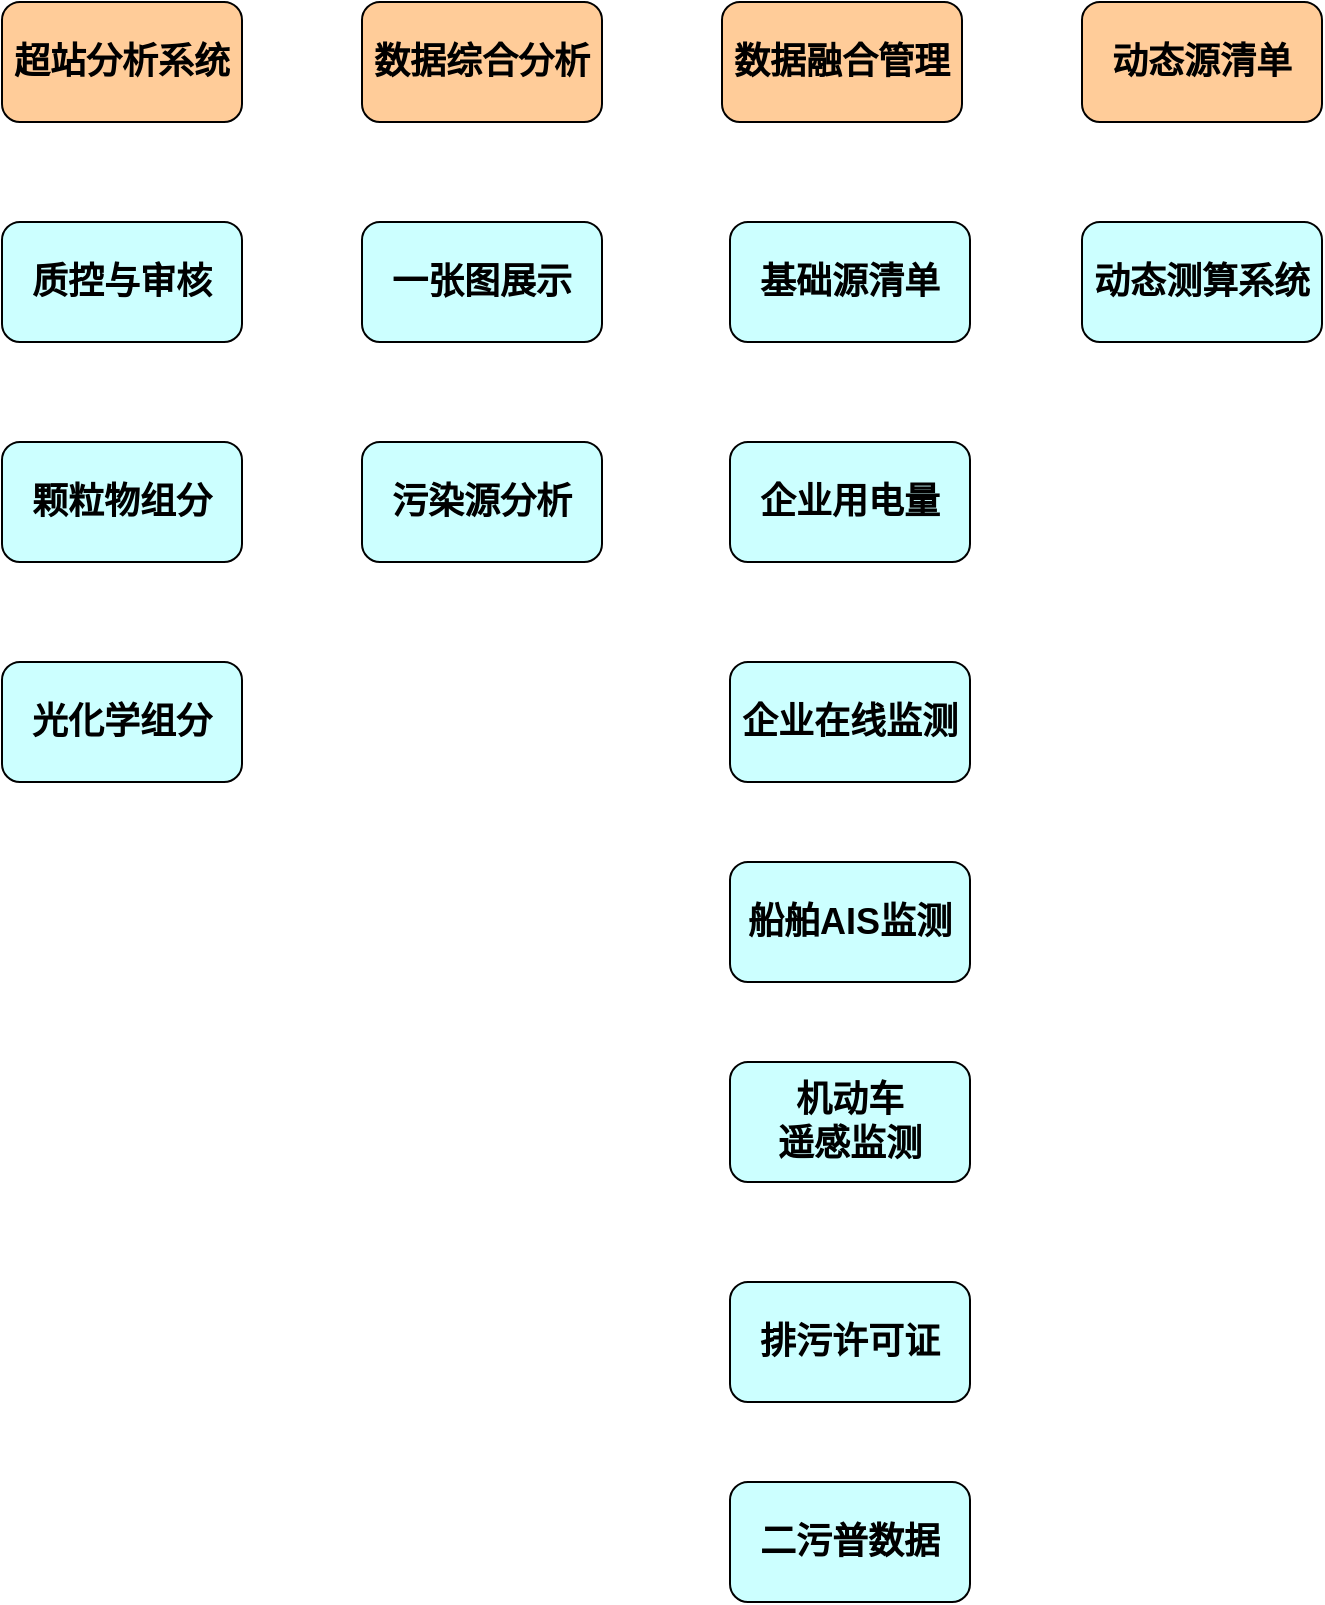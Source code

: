 <mxfile version="13.10.8" type="github">
  <diagram id="rMCbQnvQCRs3UhwqFYv3" name="Page-1">
    <mxGraphModel dx="868" dy="425" grid="1" gridSize="10" guides="1" tooltips="1" connect="1" arrows="1" fold="1" page="1" pageScale="1" pageWidth="827" pageHeight="1169" math="0" shadow="0">
      <root>
        <mxCell id="0" />
        <mxCell id="1" parent="0" />
        <mxCell id="J4EbdBOrUZjSkxNKsCpI-1" value="&lt;b&gt;&lt;font style=&quot;font-size: 18px&quot;&gt;数据综合分析&lt;/font&gt;&lt;/b&gt;" style="rounded=1;whiteSpace=wrap;html=1;fillColor=#FFCC99;" vertex="1" parent="1">
          <mxGeometry x="230" y="210" width="120" height="60" as="geometry" />
        </mxCell>
        <mxCell id="J4EbdBOrUZjSkxNKsCpI-2" value="&lt;b&gt;&lt;font style=&quot;font-size: 18px&quot;&gt;超站分析系统&lt;/font&gt;&lt;/b&gt;" style="rounded=1;whiteSpace=wrap;html=1;fillColor=#FFCC99;" vertex="1" parent="1">
          <mxGeometry x="50" y="210" width="120" height="60" as="geometry" />
        </mxCell>
        <mxCell id="J4EbdBOrUZjSkxNKsCpI-3" value="&lt;font style=&quot;font-size: 18px&quot;&gt;&lt;b&gt;数据融合管理&lt;/b&gt;&lt;/font&gt;" style="rounded=1;whiteSpace=wrap;html=1;fillColor=#FFCC99;" vertex="1" parent="1">
          <mxGeometry x="410" y="210" width="120" height="60" as="geometry" />
        </mxCell>
        <mxCell id="J4EbdBOrUZjSkxNKsCpI-4" value="&lt;font style=&quot;font-size: 18px&quot;&gt;&lt;b&gt;动态源清单&lt;/b&gt;&lt;/font&gt;" style="rounded=1;whiteSpace=wrap;html=1;fillColor=#FFCC99;" vertex="1" parent="1">
          <mxGeometry x="590" y="210" width="120" height="60" as="geometry" />
        </mxCell>
        <mxCell id="J4EbdBOrUZjSkxNKsCpI-5" value="&lt;font style=&quot;font-size: 18px&quot;&gt;&lt;b&gt;一张图展示&lt;/b&gt;&lt;/font&gt;" style="rounded=1;whiteSpace=wrap;html=1;fillColor=#CCFFFF;" vertex="1" parent="1">
          <mxGeometry x="230" y="320" width="120" height="60" as="geometry" />
        </mxCell>
        <mxCell id="J4EbdBOrUZjSkxNKsCpI-6" value="&lt;font style=&quot;font-size: 18px&quot;&gt;&lt;b&gt;污染源分析&lt;/b&gt;&lt;/font&gt;" style="rounded=1;whiteSpace=wrap;html=1;fillColor=#CCFFFF;" vertex="1" parent="1">
          <mxGeometry x="230" y="430" width="120" height="60" as="geometry" />
        </mxCell>
        <mxCell id="J4EbdBOrUZjSkxNKsCpI-8" value="&lt;font style=&quot;font-size: 18px&quot;&gt;&lt;b&gt;颗粒物组分&lt;/b&gt;&lt;/font&gt;" style="rounded=1;whiteSpace=wrap;html=1;fillColor=#CCFFFF;" vertex="1" parent="1">
          <mxGeometry x="50" y="430" width="120" height="60" as="geometry" />
        </mxCell>
        <mxCell id="J4EbdBOrUZjSkxNKsCpI-9" value="&lt;font style=&quot;font-size: 18px&quot;&gt;&lt;b&gt;光化学组分&lt;/b&gt;&lt;/font&gt;" style="rounded=1;whiteSpace=wrap;html=1;fillColor=#CCFFFF;" vertex="1" parent="1">
          <mxGeometry x="50" y="540" width="120" height="60" as="geometry" />
        </mxCell>
        <mxCell id="J4EbdBOrUZjSkxNKsCpI-10" value="&lt;b&gt;&lt;font style=&quot;font-size: 18px&quot;&gt;基础源清单&lt;/font&gt;&lt;/b&gt;" style="rounded=1;whiteSpace=wrap;html=1;fillColor=#CCFFFF;" vertex="1" parent="1">
          <mxGeometry x="414" y="320" width="120" height="60" as="geometry" />
        </mxCell>
        <mxCell id="J4EbdBOrUZjSkxNKsCpI-11" value="&lt;font style=&quot;font-size: 18px&quot;&gt;&lt;b&gt;企业用电量&lt;/b&gt;&lt;/font&gt;" style="rounded=1;whiteSpace=wrap;html=1;fillColor=#CCFFFF;" vertex="1" parent="1">
          <mxGeometry x="414" y="430" width="120" height="60" as="geometry" />
        </mxCell>
        <mxCell id="J4EbdBOrUZjSkxNKsCpI-12" value="&lt;font style=&quot;font-size: 18px&quot;&gt;&lt;b&gt;企业在线监测&lt;/b&gt;&lt;/font&gt;" style="rounded=1;whiteSpace=wrap;html=1;fillColor=#CCFFFF;" vertex="1" parent="1">
          <mxGeometry x="414" y="540" width="120" height="60" as="geometry" />
        </mxCell>
        <mxCell id="J4EbdBOrUZjSkxNKsCpI-13" value="&lt;font style=&quot;font-size: 18px&quot;&gt;&lt;b&gt;船舶AIS监测&lt;/b&gt;&lt;/font&gt;" style="rounded=1;whiteSpace=wrap;html=1;fillColor=#CCFFFF;" vertex="1" parent="1">
          <mxGeometry x="414" y="640" width="120" height="60" as="geometry" />
        </mxCell>
        <mxCell id="J4EbdBOrUZjSkxNKsCpI-14" value="&lt;font style=&quot;font-size: 18px&quot;&gt;&lt;b&gt;机动车&lt;br&gt;遥感监测&lt;/b&gt;&lt;/font&gt;" style="rounded=1;whiteSpace=wrap;html=1;fillColor=#CCFFFF;" vertex="1" parent="1">
          <mxGeometry x="414" y="740" width="120" height="60" as="geometry" />
        </mxCell>
        <mxCell id="J4EbdBOrUZjSkxNKsCpI-15" value="&lt;font style=&quot;font-size: 18px&quot;&gt;&lt;b&gt;排污许可证&lt;/b&gt;&lt;/font&gt;" style="rounded=1;whiteSpace=wrap;html=1;fillColor=#CCFFFF;" vertex="1" parent="1">
          <mxGeometry x="414" y="850" width="120" height="60" as="geometry" />
        </mxCell>
        <mxCell id="J4EbdBOrUZjSkxNKsCpI-16" value="&lt;font style=&quot;font-size: 18px&quot;&gt;&lt;b&gt;二污普数据&lt;/b&gt;&lt;/font&gt;" style="rounded=1;whiteSpace=wrap;html=1;fillColor=#CCFFFF;" vertex="1" parent="1">
          <mxGeometry x="414" y="950" width="120" height="60" as="geometry" />
        </mxCell>
        <mxCell id="J4EbdBOrUZjSkxNKsCpI-17" value="&lt;b&gt;&lt;font style=&quot;font-size: 18px&quot;&gt;动态测算系统&lt;/font&gt;&lt;/b&gt;" style="rounded=1;whiteSpace=wrap;html=1;fillColor=#CCFFFF;" vertex="1" parent="1">
          <mxGeometry x="590" y="320" width="120" height="60" as="geometry" />
        </mxCell>
        <mxCell id="J4EbdBOrUZjSkxNKsCpI-18" value="&lt;font style=&quot;font-size: 18px&quot;&gt;&lt;b&gt;质控与审核&lt;/b&gt;&lt;/font&gt;" style="rounded=1;whiteSpace=wrap;html=1;fillColor=#CCFFFF;" vertex="1" parent="1">
          <mxGeometry x="50" y="320" width="120" height="60" as="geometry" />
        </mxCell>
      </root>
    </mxGraphModel>
  </diagram>
</mxfile>
